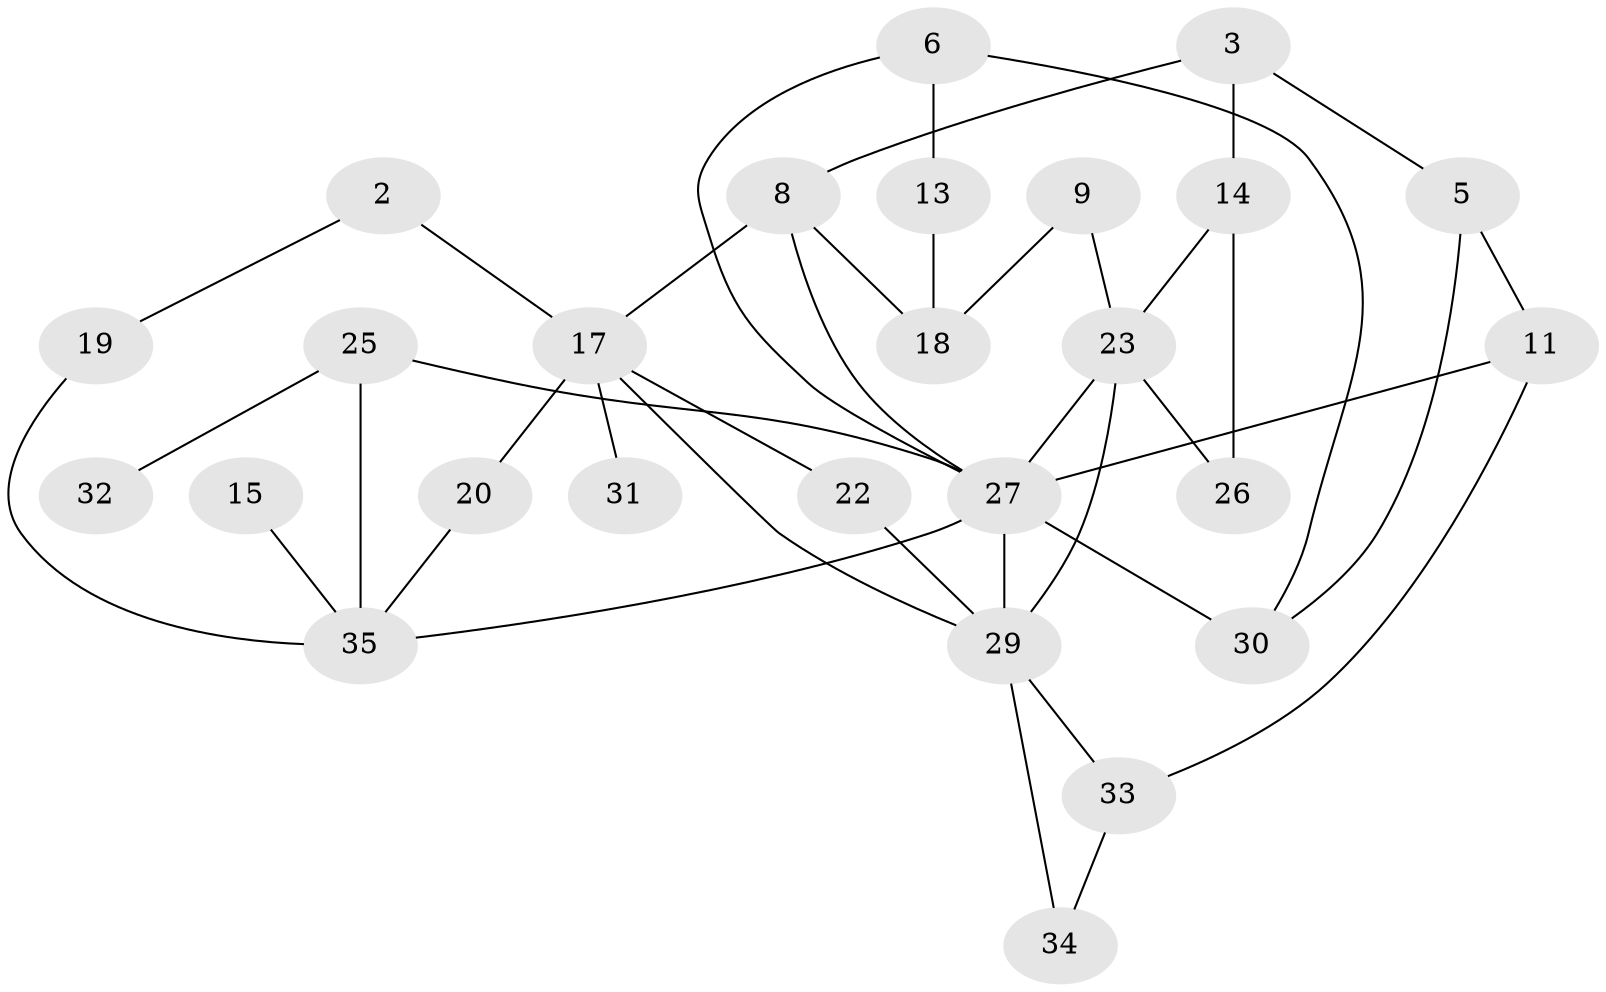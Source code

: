 // original degree distribution, {2: 0.17391304347826086, 0: 0.10144927536231885, 5: 0.043478260869565216, 4: 0.21739130434782608, 3: 0.11594202898550725, 1: 0.3188405797101449, 6: 0.014492753623188406, 7: 0.014492753623188406}
// Generated by graph-tools (version 1.1) at 2025/00/03/09/25 03:00:45]
// undirected, 26 vertices, 40 edges
graph export_dot {
graph [start="1"]
  node [color=gray90,style=filled];
  2;
  3;
  5;
  6;
  8;
  9;
  11;
  13;
  14;
  15;
  17;
  18;
  19;
  20;
  22;
  23;
  25;
  26;
  27;
  29;
  30;
  31;
  32;
  33;
  34;
  35;
  2 -- 17 [weight=1.0];
  2 -- 19 [weight=1.0];
  3 -- 5 [weight=1.0];
  3 -- 8 [weight=1.0];
  3 -- 14 [weight=1.0];
  5 -- 11 [weight=1.0];
  5 -- 30 [weight=1.0];
  6 -- 13 [weight=2.0];
  6 -- 27 [weight=1.0];
  6 -- 30 [weight=1.0];
  8 -- 17 [weight=1.0];
  8 -- 18 [weight=1.0];
  8 -- 27 [weight=1.0];
  9 -- 18 [weight=1.0];
  9 -- 23 [weight=1.0];
  11 -- 27 [weight=1.0];
  11 -- 33 [weight=1.0];
  13 -- 18 [weight=1.0];
  14 -- 23 [weight=2.0];
  14 -- 26 [weight=1.0];
  15 -- 35 [weight=1.0];
  17 -- 20 [weight=1.0];
  17 -- 22 [weight=1.0];
  17 -- 29 [weight=1.0];
  17 -- 31 [weight=2.0];
  19 -- 35 [weight=1.0];
  20 -- 35 [weight=1.0];
  22 -- 29 [weight=1.0];
  23 -- 26 [weight=1.0];
  23 -- 27 [weight=1.0];
  23 -- 29 [weight=1.0];
  25 -- 27 [weight=1.0];
  25 -- 32 [weight=1.0];
  25 -- 35 [weight=1.0];
  27 -- 29 [weight=2.0];
  27 -- 30 [weight=2.0];
  27 -- 35 [weight=1.0];
  29 -- 33 [weight=1.0];
  29 -- 34 [weight=1.0];
  33 -- 34 [weight=1.0];
}
